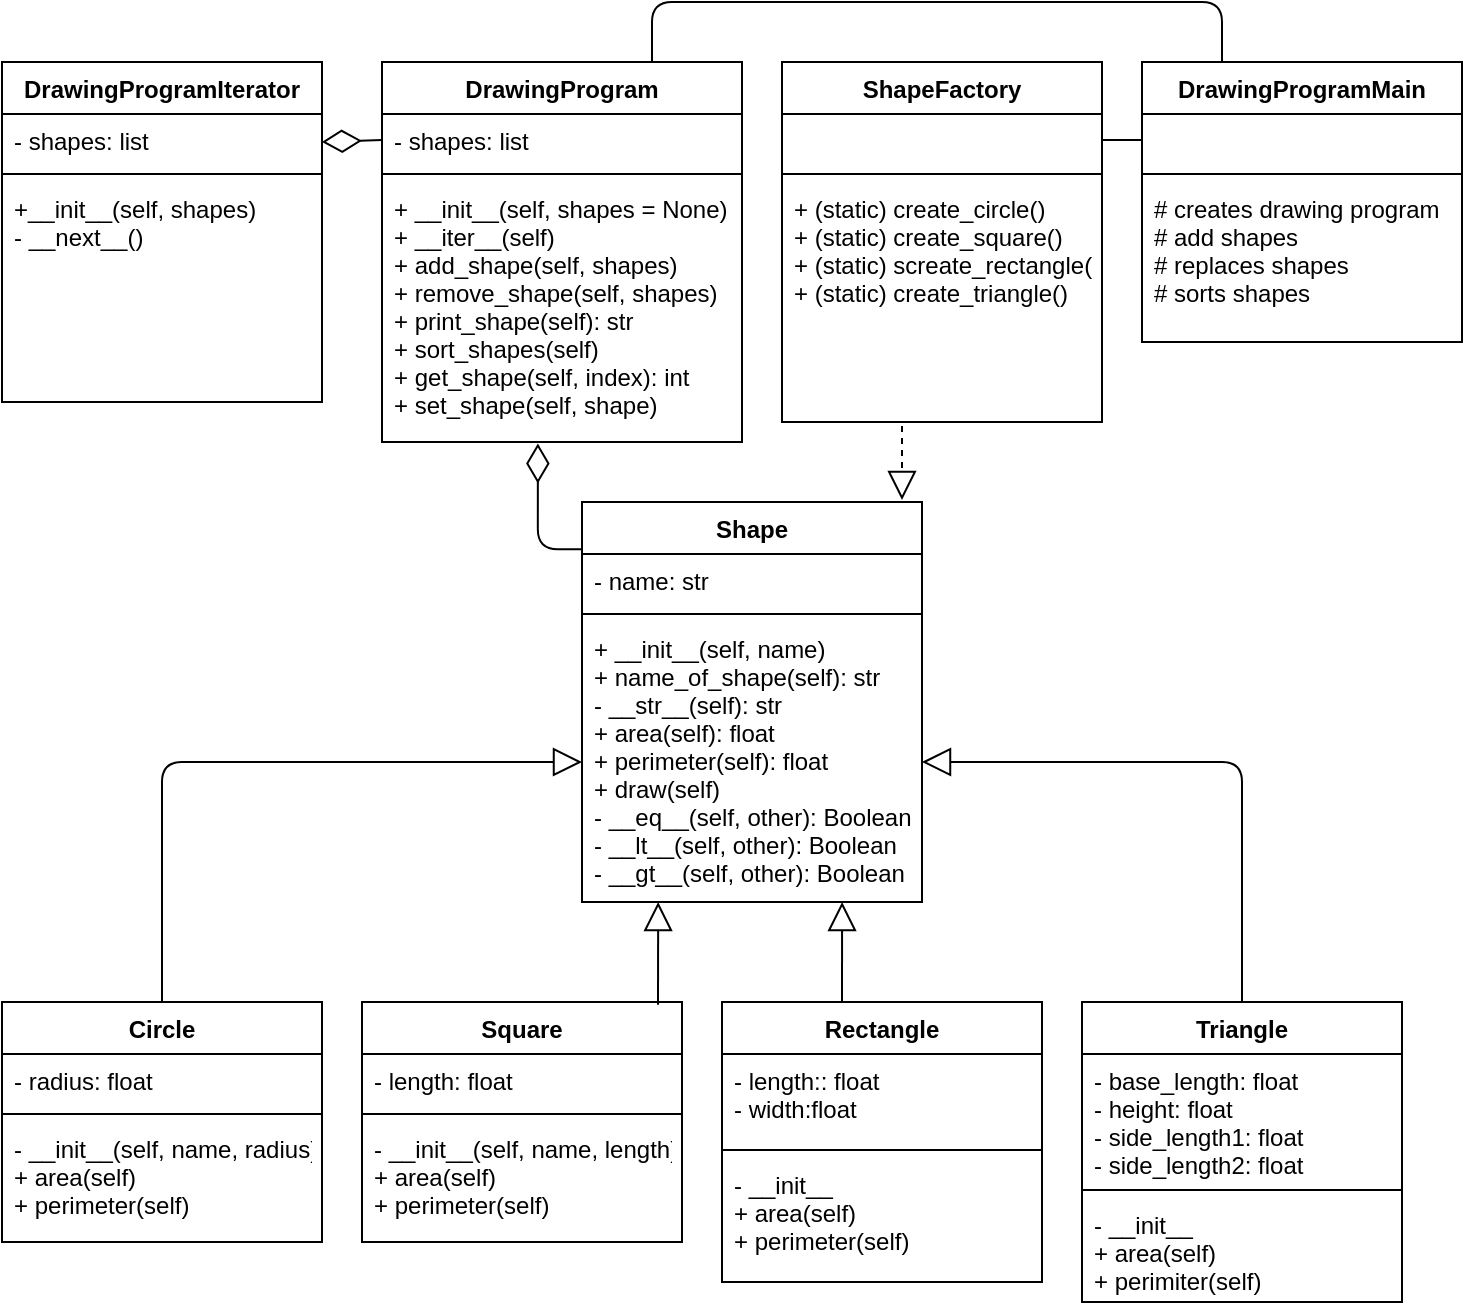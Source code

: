 <mxfile version="13.9.3" type="device"><diagram name="Page-1" id="c4acf3e9-155e-7222-9cf6-157b1a14988f"><mxGraphModel dx="1788" dy="1153" grid="1" gridSize="10" guides="1" tooltips="1" connect="1" arrows="1" fold="1" page="1" pageScale="1" pageWidth="850" pageHeight="1100" math="0" shadow="0"><root><mxCell id="0"/><mxCell id="1" parent="0"/><mxCell id="4N3GkSBLGt56kkMrbvlM-1" value="DrawingProgram" style="swimlane;fontStyle=1;align=center;verticalAlign=top;childLayout=stackLayout;horizontal=1;startSize=26;horizontalStack=0;resizeParent=1;resizeParentMax=0;resizeLast=0;collapsible=1;marginBottom=0;" parent="1" vertex="1"><mxGeometry x="100" y="60" width="180" height="190" as="geometry"/></mxCell><mxCell id="4N3GkSBLGt56kkMrbvlM-2" value="- shapes: list" style="text;strokeColor=none;fillColor=none;align=left;verticalAlign=top;spacingLeft=4;spacingRight=4;overflow=hidden;rotatable=0;points=[[0,0.5],[1,0.5]];portConstraint=eastwest;" parent="4N3GkSBLGt56kkMrbvlM-1" vertex="1"><mxGeometry y="26" width="180" height="26" as="geometry"/></mxCell><mxCell id="4N3GkSBLGt56kkMrbvlM-3" value="" style="line;strokeWidth=1;fillColor=none;align=left;verticalAlign=middle;spacingTop=-1;spacingLeft=3;spacingRight=3;rotatable=0;labelPosition=right;points=[];portConstraint=eastwest;" parent="4N3GkSBLGt56kkMrbvlM-1" vertex="1"><mxGeometry y="52" width="180" height="8" as="geometry"/></mxCell><mxCell id="4N3GkSBLGt56kkMrbvlM-4" value="+ __init__(self, shapes = None)&#10;+ __iter__(self)&#10;+ add_shape(self, shapes) &#10;+ remove_shape(self, shapes)&#10;+ print_shape(self): str&#10;+ sort_shapes(self)&#10;+ get_shape(self, index): int&#10;+ set_shape(self, shape)" style="text;strokeColor=none;fillColor=none;align=left;verticalAlign=top;spacingLeft=4;spacingRight=4;overflow=hidden;rotatable=0;points=[[0,0.5],[1,0.5]];portConstraint=eastwest;" parent="4N3GkSBLGt56kkMrbvlM-1" vertex="1"><mxGeometry y="60" width="180" height="130" as="geometry"/></mxCell><mxCell id="4N3GkSBLGt56kkMrbvlM-5" value="DrawingProgramIterator" style="swimlane;fontStyle=1;align=center;verticalAlign=top;childLayout=stackLayout;horizontal=1;startSize=26;horizontalStack=0;resizeParent=1;resizeParentMax=0;resizeLast=0;collapsible=1;marginBottom=0;" parent="1" vertex="1"><mxGeometry x="-90" y="60" width="160" height="170" as="geometry"/></mxCell><mxCell id="4N3GkSBLGt56kkMrbvlM-6" value="- shapes: list" style="text;strokeColor=none;fillColor=none;align=left;verticalAlign=top;spacingLeft=4;spacingRight=4;overflow=hidden;rotatable=0;points=[[0,0.5],[1,0.5]];portConstraint=eastwest;" parent="4N3GkSBLGt56kkMrbvlM-5" vertex="1"><mxGeometry y="26" width="160" height="26" as="geometry"/></mxCell><mxCell id="4N3GkSBLGt56kkMrbvlM-7" value="" style="line;strokeWidth=1;fillColor=none;align=left;verticalAlign=middle;spacingTop=-1;spacingLeft=3;spacingRight=3;rotatable=0;labelPosition=right;points=[];portConstraint=eastwest;" parent="4N3GkSBLGt56kkMrbvlM-5" vertex="1"><mxGeometry y="52" width="160" height="8" as="geometry"/></mxCell><mxCell id="4N3GkSBLGt56kkMrbvlM-8" value="+__init__(self, shapes)&#10;- __next__()&#10;" style="text;strokeColor=none;fillColor=none;align=left;verticalAlign=top;spacingLeft=4;spacingRight=4;overflow=hidden;rotatable=0;points=[[0,0.5],[1,0.5]];portConstraint=eastwest;labelBackgroundColor=none;" parent="4N3GkSBLGt56kkMrbvlM-5" vertex="1"><mxGeometry y="60" width="160" height="110" as="geometry"/></mxCell><mxCell id="4N3GkSBLGt56kkMrbvlM-10" value="Shape" style="swimlane;fontStyle=1;align=center;verticalAlign=top;childLayout=stackLayout;horizontal=1;startSize=26;horizontalStack=0;resizeParent=1;resizeParentMax=0;resizeLast=0;collapsible=1;marginBottom=0;" parent="1" vertex="1"><mxGeometry x="200" y="280" width="170" height="200" as="geometry"/></mxCell><mxCell id="4N3GkSBLGt56kkMrbvlM-11" value="- name: str" style="text;strokeColor=none;fillColor=none;align=left;verticalAlign=top;spacingLeft=4;spacingRight=4;overflow=hidden;rotatable=0;points=[[0,0.5],[1,0.5]];portConstraint=eastwest;" parent="4N3GkSBLGt56kkMrbvlM-10" vertex="1"><mxGeometry y="26" width="170" height="26" as="geometry"/></mxCell><mxCell id="4N3GkSBLGt56kkMrbvlM-12" value="" style="line;strokeWidth=1;fillColor=none;align=left;verticalAlign=middle;spacingTop=-1;spacingLeft=3;spacingRight=3;rotatable=0;labelPosition=right;points=[];portConstraint=eastwest;" parent="4N3GkSBLGt56kkMrbvlM-10" vertex="1"><mxGeometry y="52" width="170" height="8" as="geometry"/></mxCell><mxCell id="4N3GkSBLGt56kkMrbvlM-13" value="+ __init__(self, name)&#10;+ name_of_shape(self): str&#10;- __str__(self): str&#10;+ area(self): float&#10;+ perimeter(self): float&#10;+ draw(self)&#10;- __eq__(self, other): Boolean&#10;- __lt__(self, other): Boolean&#10;- __gt__(self, other): Boolean" style="text;strokeColor=none;fillColor=none;align=left;verticalAlign=top;spacingLeft=4;spacingRight=4;overflow=hidden;rotatable=0;points=[[0,0.5],[1,0.5]];portConstraint=eastwest;" parent="4N3GkSBLGt56kkMrbvlM-10" vertex="1"><mxGeometry y="60" width="170" height="140" as="geometry"/></mxCell><mxCell id="4N3GkSBLGt56kkMrbvlM-14" value="Circle" style="swimlane;fontStyle=1;align=center;verticalAlign=top;childLayout=stackLayout;horizontal=1;startSize=26;horizontalStack=0;resizeParent=1;resizeParentMax=0;resizeLast=0;collapsible=1;marginBottom=0;" parent="1" vertex="1"><mxGeometry x="-90" y="530" width="160" height="120" as="geometry"/></mxCell><mxCell id="4N3GkSBLGt56kkMrbvlM-15" value="- radius: float" style="text;strokeColor=none;fillColor=none;align=left;verticalAlign=top;spacingLeft=4;spacingRight=4;overflow=hidden;rotatable=0;points=[[0,0.5],[1,0.5]];portConstraint=eastwest;" parent="4N3GkSBLGt56kkMrbvlM-14" vertex="1"><mxGeometry y="26" width="160" height="26" as="geometry"/></mxCell><mxCell id="4N3GkSBLGt56kkMrbvlM-16" value="" style="line;strokeWidth=1;fillColor=none;align=left;verticalAlign=middle;spacingTop=-1;spacingLeft=3;spacingRight=3;rotatable=0;labelPosition=right;points=[];portConstraint=eastwest;" parent="4N3GkSBLGt56kkMrbvlM-14" vertex="1"><mxGeometry y="52" width="160" height="8" as="geometry"/></mxCell><mxCell id="4N3GkSBLGt56kkMrbvlM-17" value="- __init__(self, name, radius)&#10;+ area(self)&#10;+ perimeter(self)" style="text;strokeColor=none;fillColor=none;align=left;verticalAlign=top;spacingLeft=4;spacingRight=4;overflow=hidden;rotatable=0;points=[[0,0.5],[1,0.5]];portConstraint=eastwest;" parent="4N3GkSBLGt56kkMrbvlM-14" vertex="1"><mxGeometry y="60" width="160" height="60" as="geometry"/></mxCell><mxCell id="4N3GkSBLGt56kkMrbvlM-19" value="Square" style="swimlane;fontStyle=1;align=center;verticalAlign=top;childLayout=stackLayout;horizontal=1;startSize=26;horizontalStack=0;resizeParent=1;resizeParentMax=0;resizeLast=0;collapsible=1;marginBottom=0;" parent="1" vertex="1"><mxGeometry x="90" y="530" width="160" height="120" as="geometry"/></mxCell><mxCell id="4N3GkSBLGt56kkMrbvlM-20" value="- length: float" style="text;strokeColor=none;fillColor=none;align=left;verticalAlign=top;spacingLeft=4;spacingRight=4;overflow=hidden;rotatable=0;points=[[0,0.5],[1,0.5]];portConstraint=eastwest;" parent="4N3GkSBLGt56kkMrbvlM-19" vertex="1"><mxGeometry y="26" width="160" height="26" as="geometry"/></mxCell><mxCell id="4N3GkSBLGt56kkMrbvlM-21" value="" style="line;strokeWidth=1;fillColor=none;align=left;verticalAlign=middle;spacingTop=-1;spacingLeft=3;spacingRight=3;rotatable=0;labelPosition=right;points=[];portConstraint=eastwest;" parent="4N3GkSBLGt56kkMrbvlM-19" vertex="1"><mxGeometry y="52" width="160" height="8" as="geometry"/></mxCell><mxCell id="4N3GkSBLGt56kkMrbvlM-22" value="- __init__(self, name, length)&#10;+ area(self)&#10;+ perimeter(self)" style="text;strokeColor=none;fillColor=none;align=left;verticalAlign=top;spacingLeft=4;spacingRight=4;overflow=hidden;rotatable=0;points=[[0,0.5],[1,0.5]];portConstraint=eastwest;" parent="4N3GkSBLGt56kkMrbvlM-19" vertex="1"><mxGeometry y="60" width="160" height="60" as="geometry"/></mxCell><mxCell id="4N3GkSBLGt56kkMrbvlM-23" value="Rectangle" style="swimlane;fontStyle=1;align=center;verticalAlign=top;childLayout=stackLayout;horizontal=1;startSize=26;horizontalStack=0;resizeParent=1;resizeParentMax=0;resizeLast=0;collapsible=1;marginBottom=0;" parent="1" vertex="1"><mxGeometry x="270" y="530" width="160" height="140" as="geometry"/></mxCell><mxCell id="4N3GkSBLGt56kkMrbvlM-24" value="- length:: float&#10;- width:float" style="text;strokeColor=none;fillColor=none;align=left;verticalAlign=top;spacingLeft=4;spacingRight=4;overflow=hidden;rotatable=0;points=[[0,0.5],[1,0.5]];portConstraint=eastwest;" parent="4N3GkSBLGt56kkMrbvlM-23" vertex="1"><mxGeometry y="26" width="160" height="44" as="geometry"/></mxCell><mxCell id="4N3GkSBLGt56kkMrbvlM-25" value="" style="line;strokeWidth=1;fillColor=none;align=left;verticalAlign=middle;spacingTop=-1;spacingLeft=3;spacingRight=3;rotatable=0;labelPosition=right;points=[];portConstraint=eastwest;" parent="4N3GkSBLGt56kkMrbvlM-23" vertex="1"><mxGeometry y="70" width="160" height="8" as="geometry"/></mxCell><mxCell id="4N3GkSBLGt56kkMrbvlM-26" value="- __init__&#10;+ area(self)&#10;+ perimeter(self)" style="text;strokeColor=none;fillColor=none;align=left;verticalAlign=top;spacingLeft=4;spacingRight=4;overflow=hidden;rotatable=0;points=[[0,0.5],[1,0.5]];portConstraint=eastwest;" parent="4N3GkSBLGt56kkMrbvlM-23" vertex="1"><mxGeometry y="78" width="160" height="62" as="geometry"/></mxCell><mxCell id="4N3GkSBLGt56kkMrbvlM-27" value="Triangle" style="swimlane;fontStyle=1;align=center;verticalAlign=top;childLayout=stackLayout;horizontal=1;startSize=26;horizontalStack=0;resizeParent=1;resizeParentMax=0;resizeLast=0;collapsible=1;marginBottom=0;" parent="1" vertex="1"><mxGeometry x="450" y="530" width="160" height="150" as="geometry"/></mxCell><mxCell id="4N3GkSBLGt56kkMrbvlM-28" value="- base_length: float&#10;- height: float&#10;- side_length1: float&#10;- side_length2: float&#10;" style="text;strokeColor=none;fillColor=none;align=left;verticalAlign=top;spacingLeft=4;spacingRight=4;overflow=hidden;rotatable=0;points=[[0,0.5],[1,0.5]];portConstraint=eastwest;" parent="4N3GkSBLGt56kkMrbvlM-27" vertex="1"><mxGeometry y="26" width="160" height="64" as="geometry"/></mxCell><mxCell id="4N3GkSBLGt56kkMrbvlM-29" value="" style="line;strokeWidth=1;fillColor=none;align=left;verticalAlign=middle;spacingTop=-1;spacingLeft=3;spacingRight=3;rotatable=0;labelPosition=right;points=[];portConstraint=eastwest;" parent="4N3GkSBLGt56kkMrbvlM-27" vertex="1"><mxGeometry y="90" width="160" height="8" as="geometry"/></mxCell><mxCell id="4N3GkSBLGt56kkMrbvlM-30" value="- __init__&#10;+ area(self)&#10;+ perimiter(self)" style="text;strokeColor=none;fillColor=none;align=left;verticalAlign=top;spacingLeft=4;spacingRight=4;overflow=hidden;rotatable=0;points=[[0,0.5],[1,0.5]];portConstraint=eastwest;" parent="4N3GkSBLGt56kkMrbvlM-27" vertex="1"><mxGeometry y="98" width="160" height="52" as="geometry"/></mxCell><mxCell id="4N3GkSBLGt56kkMrbvlM-31" value="ShapeFactory" style="swimlane;fontStyle=1;align=center;verticalAlign=top;childLayout=stackLayout;horizontal=1;startSize=26;horizontalStack=0;resizeParent=1;resizeParentMax=0;resizeLast=0;collapsible=1;marginBottom=0;" parent="1" vertex="1"><mxGeometry x="300" y="60" width="160" height="180" as="geometry"/></mxCell><mxCell id="4N3GkSBLGt56kkMrbvlM-32" value=" " style="text;strokeColor=none;fillColor=none;align=left;verticalAlign=top;spacingLeft=4;spacingRight=4;overflow=hidden;rotatable=0;points=[[0,0.5],[1,0.5]];portConstraint=eastwest;" parent="4N3GkSBLGt56kkMrbvlM-31" vertex="1"><mxGeometry y="26" width="160" height="26" as="geometry"/></mxCell><mxCell id="4N3GkSBLGt56kkMrbvlM-33" value="" style="line;strokeWidth=1;fillColor=none;align=left;verticalAlign=middle;spacingTop=-1;spacingLeft=3;spacingRight=3;rotatable=0;labelPosition=right;points=[];portConstraint=eastwest;" parent="4N3GkSBLGt56kkMrbvlM-31" vertex="1"><mxGeometry y="52" width="160" height="8" as="geometry"/></mxCell><mxCell id="4N3GkSBLGt56kkMrbvlM-34" value="+ (static) create_circle()&#10;+ (static) create_square()&#10;+ (static) screate_rectangle()&#10;+ (static) create_triangle()&#10;" style="text;strokeColor=none;fillColor=none;align=left;verticalAlign=top;spacingLeft=4;spacingRight=4;overflow=hidden;rotatable=0;points=[[0,0.5],[1,0.5]];portConstraint=eastwest;" parent="4N3GkSBLGt56kkMrbvlM-31" vertex="1"><mxGeometry y="60" width="160" height="120" as="geometry"/></mxCell><mxCell id="4N3GkSBLGt56kkMrbvlM-35" value="DrawingProgramMain" style="swimlane;fontStyle=1;align=center;verticalAlign=top;childLayout=stackLayout;horizontal=1;startSize=26;horizontalStack=0;resizeParent=1;resizeParentMax=0;resizeLast=0;collapsible=1;marginBottom=0;" parent="1" vertex="1"><mxGeometry x="480" y="60" width="160" height="140" as="geometry"/></mxCell><mxCell id="4N3GkSBLGt56kkMrbvlM-36" value=" " style="text;strokeColor=none;fillColor=none;align=left;verticalAlign=top;spacingLeft=4;spacingRight=4;overflow=hidden;rotatable=0;points=[[0,0.5],[1,0.5]];portConstraint=eastwest;" parent="4N3GkSBLGt56kkMrbvlM-35" vertex="1"><mxGeometry y="26" width="160" height="26" as="geometry"/></mxCell><mxCell id="4N3GkSBLGt56kkMrbvlM-37" value="" style="line;strokeWidth=1;fillColor=none;align=left;verticalAlign=middle;spacingTop=-1;spacingLeft=3;spacingRight=3;rotatable=0;labelPosition=right;points=[];portConstraint=eastwest;" parent="4N3GkSBLGt56kkMrbvlM-35" vertex="1"><mxGeometry y="52" width="160" height="8" as="geometry"/></mxCell><mxCell id="4N3GkSBLGt56kkMrbvlM-38" value="# creates drawing program&#10;# add shapes&#10;# replaces shapes&#10;# sorts shapes" style="text;strokeColor=none;fillColor=none;align=left;verticalAlign=top;spacingLeft=4;spacingRight=4;overflow=hidden;rotatable=0;points=[[0,0.5],[1,0.5]];portConstraint=eastwest;" parent="4N3GkSBLGt56kkMrbvlM-35" vertex="1"><mxGeometry y="60" width="160" height="80" as="geometry"/></mxCell><mxCell id="4N3GkSBLGt56kkMrbvlM-39" value="" style="endArrow=block;html=1;exitX=0.5;exitY=0;exitDx=0;exitDy=0;endFill=0;entryX=0;entryY=0.5;entryDx=0;entryDy=0;edgeStyle=orthogonalEdgeStyle;endSize=12;" parent="1" source="4N3GkSBLGt56kkMrbvlM-14" target="4N3GkSBLGt56kkMrbvlM-13" edge="1"><mxGeometry width="50" height="50" relative="1" as="geometry"><mxPoint x="350" y="610" as="sourcePoint"/><mxPoint x="162" y="450" as="targetPoint"/></mxGeometry></mxCell><mxCell id="4N3GkSBLGt56kkMrbvlM-41" value="" style="endArrow=block;html=1;exitX=0.925;exitY=0.011;exitDx=0;exitDy=0;endFill=0;endSize=12;exitPerimeter=0;entryX=0.224;entryY=1;entryDx=0;entryDy=0;entryPerimeter=0;" parent="1" source="4N3GkSBLGt56kkMrbvlM-19" target="4N3GkSBLGt56kkMrbvlM-13" edge="1"><mxGeometry width="50" height="50" relative="1" as="geometry"><mxPoint x="170" y="530" as="sourcePoint"/><mxPoint x="300" y="820" as="targetPoint"/></mxGeometry></mxCell><mxCell id="4N3GkSBLGt56kkMrbvlM-42" value="" style="endArrow=block;html=1;endFill=0;endSize=12;entryX=0.765;entryY=1;entryDx=0;entryDy=0;entryPerimeter=0;exitX=0.375;exitY=0;exitDx=0;exitDy=0;exitPerimeter=0;" parent="1" edge="1" target="4N3GkSBLGt56kkMrbvlM-13" source="4N3GkSBLGt56kkMrbvlM-23"><mxGeometry width="50" height="50" relative="1" as="geometry"><mxPoint x="470.96" y="520" as="sourcePoint"/><mxPoint x="470" y="480" as="targetPoint"/></mxGeometry></mxCell><mxCell id="4N3GkSBLGt56kkMrbvlM-43" value="" style="endArrow=block;html=1;exitX=0.5;exitY=0;exitDx=0;exitDy=0;endFill=0;entryX=1;entryY=0.5;entryDx=0;entryDy=0;edgeStyle=orthogonalEdgeStyle;endSize=12;" parent="1" source="4N3GkSBLGt56kkMrbvlM-27" target="4N3GkSBLGt56kkMrbvlM-13" edge="1"><mxGeometry width="50" height="50" relative="1" as="geometry"><mxPoint x="170" y="530" as="sourcePoint"/><mxPoint x="350" y="405" as="targetPoint"/></mxGeometry></mxCell><mxCell id="4N3GkSBLGt56kkMrbvlM-44" value="" style="endArrow=diamondThin;html=1;exitX=0;exitY=0.118;exitDx=0;exitDy=0;endFill=0;entryX=0.433;entryY=1.006;entryDx=0;entryDy=0;edgeStyle=orthogonalEdgeStyle;exitPerimeter=0;entryPerimeter=0;strokeWidth=1;endSize=17;" parent="1" source="4N3GkSBLGt56kkMrbvlM-10" target="4N3GkSBLGt56kkMrbvlM-4" edge="1"><mxGeometry width="50" height="50" relative="1" as="geometry"><mxPoint x="170" y="530" as="sourcePoint"/><mxPoint x="350" y="405" as="targetPoint"/></mxGeometry></mxCell><mxCell id="4N3GkSBLGt56kkMrbvlM-50" value="" style="endArrow=diamondThin;html=1;endFill=0;strokeWidth=1;endSize=17;exitX=0;exitY=0.5;exitDx=0;exitDy=0;" parent="1" edge="1" source="4N3GkSBLGt56kkMrbvlM-2"><mxGeometry width="50" height="50" relative="1" as="geometry"><mxPoint x="70" y="100" as="sourcePoint"/><mxPoint x="70" y="100" as="targetPoint"/></mxGeometry></mxCell><mxCell id="sj87Vrze0O2HkRKkDyE--1" value="" style="endArrow=block;dashed=1;endFill=0;endSize=12;html=1;exitX=0.375;exitY=1.017;exitDx=0;exitDy=0;exitPerimeter=0;" edge="1" parent="1" source="4N3GkSBLGt56kkMrbvlM-34"><mxGeometry width="160" relative="1" as="geometry"><mxPoint x="405" y="243" as="sourcePoint"/><mxPoint x="360" y="279" as="targetPoint"/></mxGeometry></mxCell><mxCell id="sj87Vrze0O2HkRKkDyE--7" value="" style="endArrow=none;html=1;exitX=1;exitY=0.5;exitDx=0;exitDy=0;entryX=0;entryY=0.5;entryDx=0;entryDy=0;" edge="1" parent="1" source="4N3GkSBLGt56kkMrbvlM-32" target="4N3GkSBLGt56kkMrbvlM-36"><mxGeometry width="50" height="50" relative="1" as="geometry"><mxPoint x="460" y="220" as="sourcePoint"/><mxPoint x="510" y="170" as="targetPoint"/></mxGeometry></mxCell><mxCell id="sj87Vrze0O2HkRKkDyE--8" value="" style="endArrow=none;html=1;exitX=0.75;exitY=0;exitDx=0;exitDy=0;entryX=0.25;entryY=0;entryDx=0;entryDy=0;edgeStyle=orthogonalEdgeStyle;" edge="1" parent="1" source="4N3GkSBLGt56kkMrbvlM-1" target="4N3GkSBLGt56kkMrbvlM-35"><mxGeometry width="50" height="50" relative="1" as="geometry"><mxPoint x="510" y="10" as="sourcePoint"/><mxPoint x="570" y="10" as="targetPoint"/><Array as="points"><mxPoint x="235" y="30"/><mxPoint x="520" y="30"/></Array></mxGeometry></mxCell></root></mxGraphModel></diagram></mxfile>
